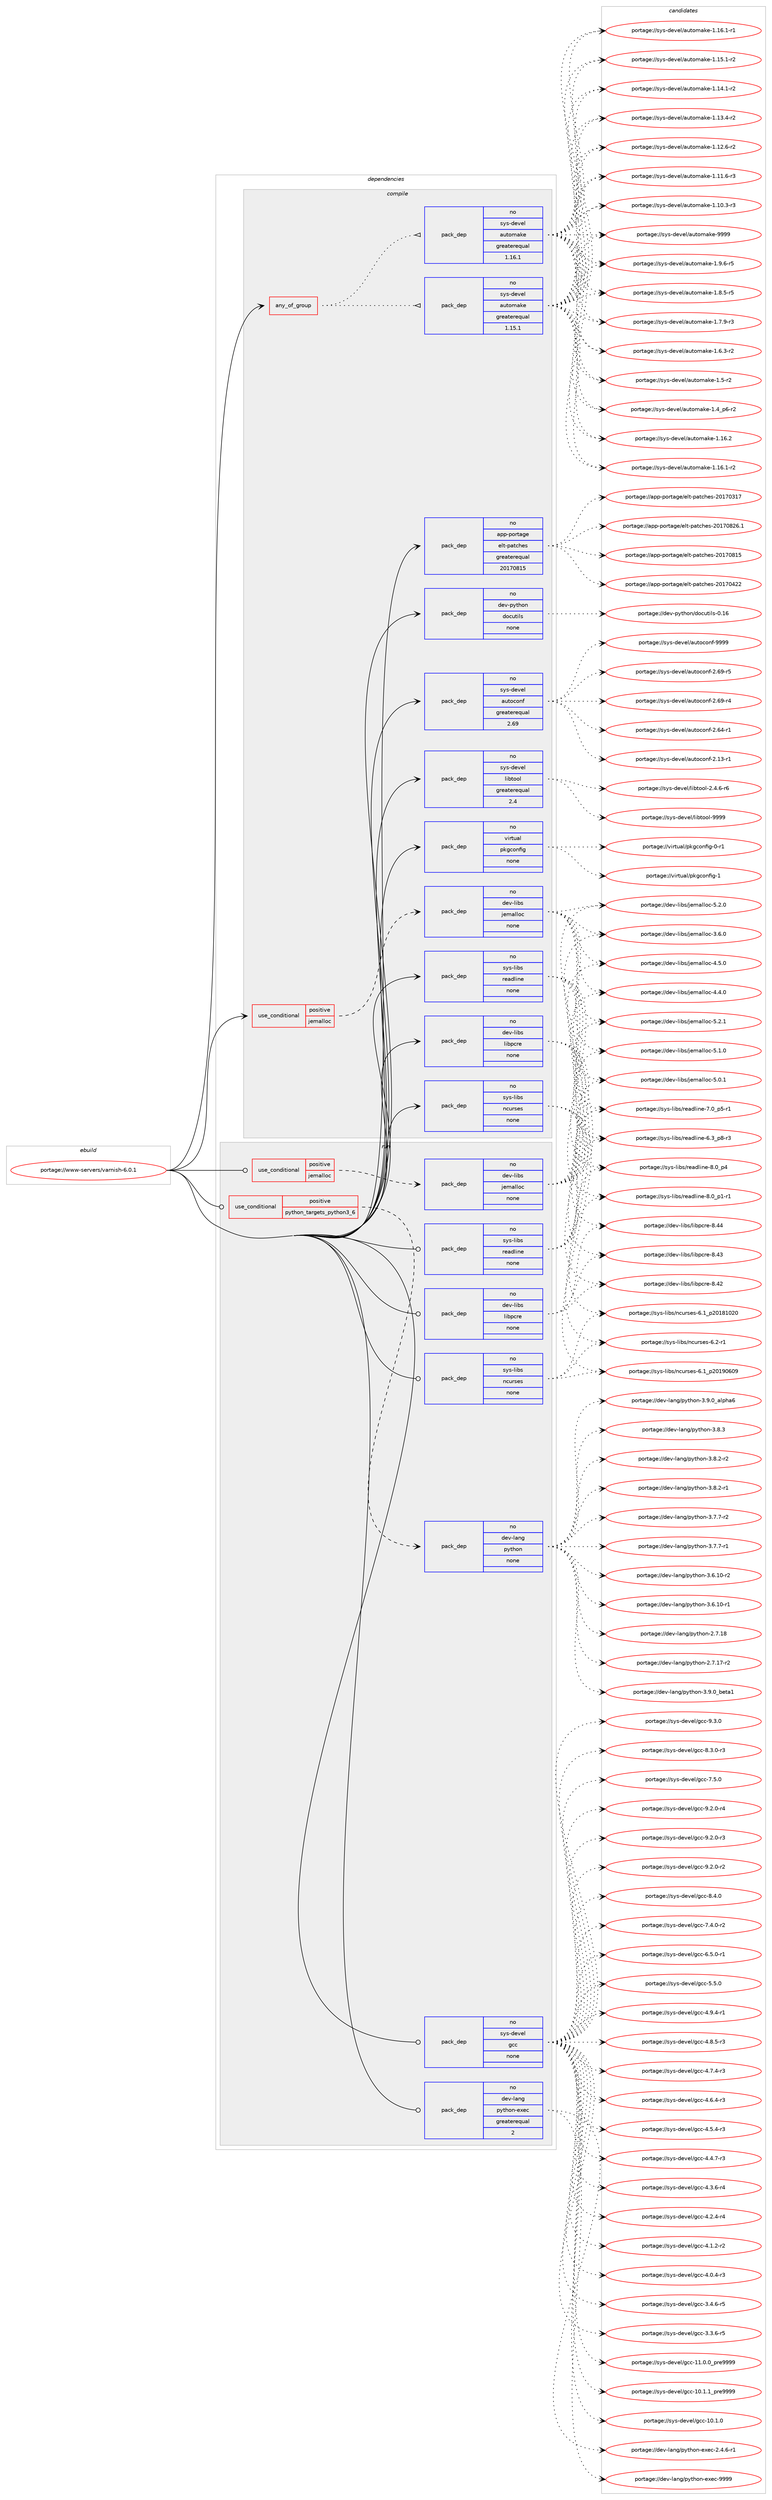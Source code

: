 digraph prolog {

# *************
# Graph options
# *************

newrank=true;
concentrate=true;
compound=true;
graph [rankdir=LR,fontname=Helvetica,fontsize=10,ranksep=1.5];#, ranksep=2.5, nodesep=0.2];
edge  [arrowhead=vee];
node  [fontname=Helvetica,fontsize=10];

# **********
# The ebuild
# **********

subgraph cluster_leftcol {
color=gray;
rank=same;
label=<<i>ebuild</i>>;
id [label="portage://www-servers/varnish-6.0.1", color=red, width=4, href="../www-servers/varnish-6.0.1.svg"];
}

# ****************
# The dependencies
# ****************

subgraph cluster_midcol {
color=gray;
label=<<i>dependencies</i>>;
subgraph cluster_compile {
fillcolor="#eeeeee";
style=filled;
label=<<i>compile</i>>;
subgraph any20 {
dependency2330 [label=<<TABLE BORDER="0" CELLBORDER="1" CELLSPACING="0" CELLPADDING="4"><TR><TD CELLPADDING="10">any_of_group</TD></TR></TABLE>>, shape=none, color=red];subgraph pack2060 {
dependency2331 [label=<<TABLE BORDER="0" CELLBORDER="1" CELLSPACING="0" CELLPADDING="4" WIDTH="220"><TR><TD ROWSPAN="6" CELLPADDING="30">pack_dep</TD></TR><TR><TD WIDTH="110">no</TD></TR><TR><TD>sys-devel</TD></TR><TR><TD>automake</TD></TR><TR><TD>greaterequal</TD></TR><TR><TD>1.16.1</TD></TR></TABLE>>, shape=none, color=blue];
}
dependency2330:e -> dependency2331:w [weight=20,style="dotted",arrowhead="oinv"];
subgraph pack2061 {
dependency2332 [label=<<TABLE BORDER="0" CELLBORDER="1" CELLSPACING="0" CELLPADDING="4" WIDTH="220"><TR><TD ROWSPAN="6" CELLPADDING="30">pack_dep</TD></TR><TR><TD WIDTH="110">no</TD></TR><TR><TD>sys-devel</TD></TR><TR><TD>automake</TD></TR><TR><TD>greaterequal</TD></TR><TR><TD>1.15.1</TD></TR></TABLE>>, shape=none, color=blue];
}
dependency2330:e -> dependency2332:w [weight=20,style="dotted",arrowhead="oinv"];
}
id:e -> dependency2330:w [weight=20,style="solid",arrowhead="vee"];
subgraph cond250 {
dependency2333 [label=<<TABLE BORDER="0" CELLBORDER="1" CELLSPACING="0" CELLPADDING="4"><TR><TD ROWSPAN="3" CELLPADDING="10">use_conditional</TD></TR><TR><TD>positive</TD></TR><TR><TD>jemalloc</TD></TR></TABLE>>, shape=none, color=red];
subgraph pack2062 {
dependency2334 [label=<<TABLE BORDER="0" CELLBORDER="1" CELLSPACING="0" CELLPADDING="4" WIDTH="220"><TR><TD ROWSPAN="6" CELLPADDING="30">pack_dep</TD></TR><TR><TD WIDTH="110">no</TD></TR><TR><TD>dev-libs</TD></TR><TR><TD>jemalloc</TD></TR><TR><TD>none</TD></TR><TR><TD></TD></TR></TABLE>>, shape=none, color=blue];
}
dependency2333:e -> dependency2334:w [weight=20,style="dashed",arrowhead="vee"];
}
id:e -> dependency2333:w [weight=20,style="solid",arrowhead="vee"];
subgraph pack2063 {
dependency2335 [label=<<TABLE BORDER="0" CELLBORDER="1" CELLSPACING="0" CELLPADDING="4" WIDTH="220"><TR><TD ROWSPAN="6" CELLPADDING="30">pack_dep</TD></TR><TR><TD WIDTH="110">no</TD></TR><TR><TD>app-portage</TD></TR><TR><TD>elt-patches</TD></TR><TR><TD>greaterequal</TD></TR><TR><TD>20170815</TD></TR></TABLE>>, shape=none, color=blue];
}
id:e -> dependency2335:w [weight=20,style="solid",arrowhead="vee"];
subgraph pack2064 {
dependency2336 [label=<<TABLE BORDER="0" CELLBORDER="1" CELLSPACING="0" CELLPADDING="4" WIDTH="220"><TR><TD ROWSPAN="6" CELLPADDING="30">pack_dep</TD></TR><TR><TD WIDTH="110">no</TD></TR><TR><TD>dev-libs</TD></TR><TR><TD>libpcre</TD></TR><TR><TD>none</TD></TR><TR><TD></TD></TR></TABLE>>, shape=none, color=blue];
}
id:e -> dependency2336:w [weight=20,style="solid",arrowhead="vee"];
subgraph pack2065 {
dependency2337 [label=<<TABLE BORDER="0" CELLBORDER="1" CELLSPACING="0" CELLPADDING="4" WIDTH="220"><TR><TD ROWSPAN="6" CELLPADDING="30">pack_dep</TD></TR><TR><TD WIDTH="110">no</TD></TR><TR><TD>dev-python</TD></TR><TR><TD>docutils</TD></TR><TR><TD>none</TD></TR><TR><TD></TD></TR></TABLE>>, shape=none, color=blue];
}
id:e -> dependency2337:w [weight=20,style="solid",arrowhead="vee"];
subgraph pack2066 {
dependency2338 [label=<<TABLE BORDER="0" CELLBORDER="1" CELLSPACING="0" CELLPADDING="4" WIDTH="220"><TR><TD ROWSPAN="6" CELLPADDING="30">pack_dep</TD></TR><TR><TD WIDTH="110">no</TD></TR><TR><TD>sys-devel</TD></TR><TR><TD>autoconf</TD></TR><TR><TD>greaterequal</TD></TR><TR><TD>2.69</TD></TR></TABLE>>, shape=none, color=blue];
}
id:e -> dependency2338:w [weight=20,style="solid",arrowhead="vee"];
subgraph pack2067 {
dependency2339 [label=<<TABLE BORDER="0" CELLBORDER="1" CELLSPACING="0" CELLPADDING="4" WIDTH="220"><TR><TD ROWSPAN="6" CELLPADDING="30">pack_dep</TD></TR><TR><TD WIDTH="110">no</TD></TR><TR><TD>sys-devel</TD></TR><TR><TD>libtool</TD></TR><TR><TD>greaterequal</TD></TR><TR><TD>2.4</TD></TR></TABLE>>, shape=none, color=blue];
}
id:e -> dependency2339:w [weight=20,style="solid",arrowhead="vee"];
subgraph pack2068 {
dependency2340 [label=<<TABLE BORDER="0" CELLBORDER="1" CELLSPACING="0" CELLPADDING="4" WIDTH="220"><TR><TD ROWSPAN="6" CELLPADDING="30">pack_dep</TD></TR><TR><TD WIDTH="110">no</TD></TR><TR><TD>sys-libs</TD></TR><TR><TD>ncurses</TD></TR><TR><TD>none</TD></TR><TR><TD></TD></TR></TABLE>>, shape=none, color=blue];
}
id:e -> dependency2340:w [weight=20,style="solid",arrowhead="vee"];
subgraph pack2069 {
dependency2341 [label=<<TABLE BORDER="0" CELLBORDER="1" CELLSPACING="0" CELLPADDING="4" WIDTH="220"><TR><TD ROWSPAN="6" CELLPADDING="30">pack_dep</TD></TR><TR><TD WIDTH="110">no</TD></TR><TR><TD>sys-libs</TD></TR><TR><TD>readline</TD></TR><TR><TD>none</TD></TR><TR><TD></TD></TR></TABLE>>, shape=none, color=blue];
}
id:e -> dependency2341:w [weight=20,style="solid",arrowhead="vee"];
subgraph pack2070 {
dependency2342 [label=<<TABLE BORDER="0" CELLBORDER="1" CELLSPACING="0" CELLPADDING="4" WIDTH="220"><TR><TD ROWSPAN="6" CELLPADDING="30">pack_dep</TD></TR><TR><TD WIDTH="110">no</TD></TR><TR><TD>virtual</TD></TR><TR><TD>pkgconfig</TD></TR><TR><TD>none</TD></TR><TR><TD></TD></TR></TABLE>>, shape=none, color=blue];
}
id:e -> dependency2342:w [weight=20,style="solid",arrowhead="vee"];
}
subgraph cluster_compileandrun {
fillcolor="#eeeeee";
style=filled;
label=<<i>compile and run</i>>;
}
subgraph cluster_run {
fillcolor="#eeeeee";
style=filled;
label=<<i>run</i>>;
subgraph cond251 {
dependency2343 [label=<<TABLE BORDER="0" CELLBORDER="1" CELLSPACING="0" CELLPADDING="4"><TR><TD ROWSPAN="3" CELLPADDING="10">use_conditional</TD></TR><TR><TD>positive</TD></TR><TR><TD>jemalloc</TD></TR></TABLE>>, shape=none, color=red];
subgraph pack2071 {
dependency2344 [label=<<TABLE BORDER="0" CELLBORDER="1" CELLSPACING="0" CELLPADDING="4" WIDTH="220"><TR><TD ROWSPAN="6" CELLPADDING="30">pack_dep</TD></TR><TR><TD WIDTH="110">no</TD></TR><TR><TD>dev-libs</TD></TR><TR><TD>jemalloc</TD></TR><TR><TD>none</TD></TR><TR><TD></TD></TR></TABLE>>, shape=none, color=blue];
}
dependency2343:e -> dependency2344:w [weight=20,style="dashed",arrowhead="vee"];
}
id:e -> dependency2343:w [weight=20,style="solid",arrowhead="odot"];
subgraph cond252 {
dependency2345 [label=<<TABLE BORDER="0" CELLBORDER="1" CELLSPACING="0" CELLPADDING="4"><TR><TD ROWSPAN="3" CELLPADDING="10">use_conditional</TD></TR><TR><TD>positive</TD></TR><TR><TD>python_targets_python3_6</TD></TR></TABLE>>, shape=none, color=red];
subgraph pack2072 {
dependency2346 [label=<<TABLE BORDER="0" CELLBORDER="1" CELLSPACING="0" CELLPADDING="4" WIDTH="220"><TR><TD ROWSPAN="6" CELLPADDING="30">pack_dep</TD></TR><TR><TD WIDTH="110">no</TD></TR><TR><TD>dev-lang</TD></TR><TR><TD>python</TD></TR><TR><TD>none</TD></TR><TR><TD></TD></TR></TABLE>>, shape=none, color=blue];
}
dependency2345:e -> dependency2346:w [weight=20,style="dashed",arrowhead="vee"];
}
id:e -> dependency2345:w [weight=20,style="solid",arrowhead="odot"];
subgraph pack2073 {
dependency2347 [label=<<TABLE BORDER="0" CELLBORDER="1" CELLSPACING="0" CELLPADDING="4" WIDTH="220"><TR><TD ROWSPAN="6" CELLPADDING="30">pack_dep</TD></TR><TR><TD WIDTH="110">no</TD></TR><TR><TD>dev-lang</TD></TR><TR><TD>python-exec</TD></TR><TR><TD>greaterequal</TD></TR><TR><TD>2</TD></TR></TABLE>>, shape=none, color=blue];
}
id:e -> dependency2347:w [weight=20,style="solid",arrowhead="odot"];
subgraph pack2074 {
dependency2348 [label=<<TABLE BORDER="0" CELLBORDER="1" CELLSPACING="0" CELLPADDING="4" WIDTH="220"><TR><TD ROWSPAN="6" CELLPADDING="30">pack_dep</TD></TR><TR><TD WIDTH="110">no</TD></TR><TR><TD>dev-libs</TD></TR><TR><TD>libpcre</TD></TR><TR><TD>none</TD></TR><TR><TD></TD></TR></TABLE>>, shape=none, color=blue];
}
id:e -> dependency2348:w [weight=20,style="solid",arrowhead="odot"];
subgraph pack2075 {
dependency2349 [label=<<TABLE BORDER="0" CELLBORDER="1" CELLSPACING="0" CELLPADDING="4" WIDTH="220"><TR><TD ROWSPAN="6" CELLPADDING="30">pack_dep</TD></TR><TR><TD WIDTH="110">no</TD></TR><TR><TD>sys-devel</TD></TR><TR><TD>gcc</TD></TR><TR><TD>none</TD></TR><TR><TD></TD></TR></TABLE>>, shape=none, color=blue];
}
id:e -> dependency2349:w [weight=20,style="solid",arrowhead="odot"];
subgraph pack2076 {
dependency2350 [label=<<TABLE BORDER="0" CELLBORDER="1" CELLSPACING="0" CELLPADDING="4" WIDTH="220"><TR><TD ROWSPAN="6" CELLPADDING="30">pack_dep</TD></TR><TR><TD WIDTH="110">no</TD></TR><TR><TD>sys-libs</TD></TR><TR><TD>ncurses</TD></TR><TR><TD>none</TD></TR><TR><TD></TD></TR></TABLE>>, shape=none, color=blue];
}
id:e -> dependency2350:w [weight=20,style="solid",arrowhead="odot"];
subgraph pack2077 {
dependency2351 [label=<<TABLE BORDER="0" CELLBORDER="1" CELLSPACING="0" CELLPADDING="4" WIDTH="220"><TR><TD ROWSPAN="6" CELLPADDING="30">pack_dep</TD></TR><TR><TD WIDTH="110">no</TD></TR><TR><TD>sys-libs</TD></TR><TR><TD>readline</TD></TR><TR><TD>none</TD></TR><TR><TD></TD></TR></TABLE>>, shape=none, color=blue];
}
id:e -> dependency2351:w [weight=20,style="solid",arrowhead="odot"];
}
}

# **************
# The candidates
# **************

subgraph cluster_choices {
rank=same;
color=gray;
label=<<i>candidates</i>>;

subgraph choice2060 {
color=black;
nodesep=1;
choice115121115451001011181011084797117116111109971071014557575757 [label="portage://sys-devel/automake-9999", color=red, width=4,href="../sys-devel/automake-9999.svg"];
choice115121115451001011181011084797117116111109971071014549465746544511453 [label="portage://sys-devel/automake-1.9.6-r5", color=red, width=4,href="../sys-devel/automake-1.9.6-r5.svg"];
choice115121115451001011181011084797117116111109971071014549465646534511453 [label="portage://sys-devel/automake-1.8.5-r5", color=red, width=4,href="../sys-devel/automake-1.8.5-r5.svg"];
choice115121115451001011181011084797117116111109971071014549465546574511451 [label="portage://sys-devel/automake-1.7.9-r3", color=red, width=4,href="../sys-devel/automake-1.7.9-r3.svg"];
choice115121115451001011181011084797117116111109971071014549465446514511450 [label="portage://sys-devel/automake-1.6.3-r2", color=red, width=4,href="../sys-devel/automake-1.6.3-r2.svg"];
choice11512111545100101118101108479711711611110997107101454946534511450 [label="portage://sys-devel/automake-1.5-r2", color=red, width=4,href="../sys-devel/automake-1.5-r2.svg"];
choice115121115451001011181011084797117116111109971071014549465295112544511450 [label="portage://sys-devel/automake-1.4_p6-r2", color=red, width=4,href="../sys-devel/automake-1.4_p6-r2.svg"];
choice1151211154510010111810110847971171161111099710710145494649544650 [label="portage://sys-devel/automake-1.16.2", color=red, width=4,href="../sys-devel/automake-1.16.2.svg"];
choice11512111545100101118101108479711711611110997107101454946495446494511450 [label="portage://sys-devel/automake-1.16.1-r2", color=red, width=4,href="../sys-devel/automake-1.16.1-r2.svg"];
choice11512111545100101118101108479711711611110997107101454946495446494511449 [label="portage://sys-devel/automake-1.16.1-r1", color=red, width=4,href="../sys-devel/automake-1.16.1-r1.svg"];
choice11512111545100101118101108479711711611110997107101454946495346494511450 [label="portage://sys-devel/automake-1.15.1-r2", color=red, width=4,href="../sys-devel/automake-1.15.1-r2.svg"];
choice11512111545100101118101108479711711611110997107101454946495246494511450 [label="portage://sys-devel/automake-1.14.1-r2", color=red, width=4,href="../sys-devel/automake-1.14.1-r2.svg"];
choice11512111545100101118101108479711711611110997107101454946495146524511450 [label="portage://sys-devel/automake-1.13.4-r2", color=red, width=4,href="../sys-devel/automake-1.13.4-r2.svg"];
choice11512111545100101118101108479711711611110997107101454946495046544511450 [label="portage://sys-devel/automake-1.12.6-r2", color=red, width=4,href="../sys-devel/automake-1.12.6-r2.svg"];
choice11512111545100101118101108479711711611110997107101454946494946544511451 [label="portage://sys-devel/automake-1.11.6-r3", color=red, width=4,href="../sys-devel/automake-1.11.6-r3.svg"];
choice11512111545100101118101108479711711611110997107101454946494846514511451 [label="portage://sys-devel/automake-1.10.3-r3", color=red, width=4,href="../sys-devel/automake-1.10.3-r3.svg"];
dependency2331:e -> choice115121115451001011181011084797117116111109971071014557575757:w [style=dotted,weight="100"];
dependency2331:e -> choice115121115451001011181011084797117116111109971071014549465746544511453:w [style=dotted,weight="100"];
dependency2331:e -> choice115121115451001011181011084797117116111109971071014549465646534511453:w [style=dotted,weight="100"];
dependency2331:e -> choice115121115451001011181011084797117116111109971071014549465546574511451:w [style=dotted,weight="100"];
dependency2331:e -> choice115121115451001011181011084797117116111109971071014549465446514511450:w [style=dotted,weight="100"];
dependency2331:e -> choice11512111545100101118101108479711711611110997107101454946534511450:w [style=dotted,weight="100"];
dependency2331:e -> choice115121115451001011181011084797117116111109971071014549465295112544511450:w [style=dotted,weight="100"];
dependency2331:e -> choice1151211154510010111810110847971171161111099710710145494649544650:w [style=dotted,weight="100"];
dependency2331:e -> choice11512111545100101118101108479711711611110997107101454946495446494511450:w [style=dotted,weight="100"];
dependency2331:e -> choice11512111545100101118101108479711711611110997107101454946495446494511449:w [style=dotted,weight="100"];
dependency2331:e -> choice11512111545100101118101108479711711611110997107101454946495346494511450:w [style=dotted,weight="100"];
dependency2331:e -> choice11512111545100101118101108479711711611110997107101454946495246494511450:w [style=dotted,weight="100"];
dependency2331:e -> choice11512111545100101118101108479711711611110997107101454946495146524511450:w [style=dotted,weight="100"];
dependency2331:e -> choice11512111545100101118101108479711711611110997107101454946495046544511450:w [style=dotted,weight="100"];
dependency2331:e -> choice11512111545100101118101108479711711611110997107101454946494946544511451:w [style=dotted,weight="100"];
dependency2331:e -> choice11512111545100101118101108479711711611110997107101454946494846514511451:w [style=dotted,weight="100"];
}
subgraph choice2061 {
color=black;
nodesep=1;
choice115121115451001011181011084797117116111109971071014557575757 [label="portage://sys-devel/automake-9999", color=red, width=4,href="../sys-devel/automake-9999.svg"];
choice115121115451001011181011084797117116111109971071014549465746544511453 [label="portage://sys-devel/automake-1.9.6-r5", color=red, width=4,href="../sys-devel/automake-1.9.6-r5.svg"];
choice115121115451001011181011084797117116111109971071014549465646534511453 [label="portage://sys-devel/automake-1.8.5-r5", color=red, width=4,href="../sys-devel/automake-1.8.5-r5.svg"];
choice115121115451001011181011084797117116111109971071014549465546574511451 [label="portage://sys-devel/automake-1.7.9-r3", color=red, width=4,href="../sys-devel/automake-1.7.9-r3.svg"];
choice115121115451001011181011084797117116111109971071014549465446514511450 [label="portage://sys-devel/automake-1.6.3-r2", color=red, width=4,href="../sys-devel/automake-1.6.3-r2.svg"];
choice11512111545100101118101108479711711611110997107101454946534511450 [label="portage://sys-devel/automake-1.5-r2", color=red, width=4,href="../sys-devel/automake-1.5-r2.svg"];
choice115121115451001011181011084797117116111109971071014549465295112544511450 [label="portage://sys-devel/automake-1.4_p6-r2", color=red, width=4,href="../sys-devel/automake-1.4_p6-r2.svg"];
choice1151211154510010111810110847971171161111099710710145494649544650 [label="portage://sys-devel/automake-1.16.2", color=red, width=4,href="../sys-devel/automake-1.16.2.svg"];
choice11512111545100101118101108479711711611110997107101454946495446494511450 [label="portage://sys-devel/automake-1.16.1-r2", color=red, width=4,href="../sys-devel/automake-1.16.1-r2.svg"];
choice11512111545100101118101108479711711611110997107101454946495446494511449 [label="portage://sys-devel/automake-1.16.1-r1", color=red, width=4,href="../sys-devel/automake-1.16.1-r1.svg"];
choice11512111545100101118101108479711711611110997107101454946495346494511450 [label="portage://sys-devel/automake-1.15.1-r2", color=red, width=4,href="../sys-devel/automake-1.15.1-r2.svg"];
choice11512111545100101118101108479711711611110997107101454946495246494511450 [label="portage://sys-devel/automake-1.14.1-r2", color=red, width=4,href="../sys-devel/automake-1.14.1-r2.svg"];
choice11512111545100101118101108479711711611110997107101454946495146524511450 [label="portage://sys-devel/automake-1.13.4-r2", color=red, width=4,href="../sys-devel/automake-1.13.4-r2.svg"];
choice11512111545100101118101108479711711611110997107101454946495046544511450 [label="portage://sys-devel/automake-1.12.6-r2", color=red, width=4,href="../sys-devel/automake-1.12.6-r2.svg"];
choice11512111545100101118101108479711711611110997107101454946494946544511451 [label="portage://sys-devel/automake-1.11.6-r3", color=red, width=4,href="../sys-devel/automake-1.11.6-r3.svg"];
choice11512111545100101118101108479711711611110997107101454946494846514511451 [label="portage://sys-devel/automake-1.10.3-r3", color=red, width=4,href="../sys-devel/automake-1.10.3-r3.svg"];
dependency2332:e -> choice115121115451001011181011084797117116111109971071014557575757:w [style=dotted,weight="100"];
dependency2332:e -> choice115121115451001011181011084797117116111109971071014549465746544511453:w [style=dotted,weight="100"];
dependency2332:e -> choice115121115451001011181011084797117116111109971071014549465646534511453:w [style=dotted,weight="100"];
dependency2332:e -> choice115121115451001011181011084797117116111109971071014549465546574511451:w [style=dotted,weight="100"];
dependency2332:e -> choice115121115451001011181011084797117116111109971071014549465446514511450:w [style=dotted,weight="100"];
dependency2332:e -> choice11512111545100101118101108479711711611110997107101454946534511450:w [style=dotted,weight="100"];
dependency2332:e -> choice115121115451001011181011084797117116111109971071014549465295112544511450:w [style=dotted,weight="100"];
dependency2332:e -> choice1151211154510010111810110847971171161111099710710145494649544650:w [style=dotted,weight="100"];
dependency2332:e -> choice11512111545100101118101108479711711611110997107101454946495446494511450:w [style=dotted,weight="100"];
dependency2332:e -> choice11512111545100101118101108479711711611110997107101454946495446494511449:w [style=dotted,weight="100"];
dependency2332:e -> choice11512111545100101118101108479711711611110997107101454946495346494511450:w [style=dotted,weight="100"];
dependency2332:e -> choice11512111545100101118101108479711711611110997107101454946495246494511450:w [style=dotted,weight="100"];
dependency2332:e -> choice11512111545100101118101108479711711611110997107101454946495146524511450:w [style=dotted,weight="100"];
dependency2332:e -> choice11512111545100101118101108479711711611110997107101454946495046544511450:w [style=dotted,weight="100"];
dependency2332:e -> choice11512111545100101118101108479711711611110997107101454946494946544511451:w [style=dotted,weight="100"];
dependency2332:e -> choice11512111545100101118101108479711711611110997107101454946494846514511451:w [style=dotted,weight="100"];
}
subgraph choice2062 {
color=black;
nodesep=1;
choice1001011184510810598115471061011099710810811199455346504649 [label="portage://dev-libs/jemalloc-5.2.1", color=red, width=4,href="../dev-libs/jemalloc-5.2.1.svg"];
choice1001011184510810598115471061011099710810811199455346504648 [label="portage://dev-libs/jemalloc-5.2.0", color=red, width=4,href="../dev-libs/jemalloc-5.2.0.svg"];
choice1001011184510810598115471061011099710810811199455346494648 [label="portage://dev-libs/jemalloc-5.1.0", color=red, width=4,href="../dev-libs/jemalloc-5.1.0.svg"];
choice1001011184510810598115471061011099710810811199455346484649 [label="portage://dev-libs/jemalloc-5.0.1", color=red, width=4,href="../dev-libs/jemalloc-5.0.1.svg"];
choice1001011184510810598115471061011099710810811199455246534648 [label="portage://dev-libs/jemalloc-4.5.0", color=red, width=4,href="../dev-libs/jemalloc-4.5.0.svg"];
choice1001011184510810598115471061011099710810811199455246524648 [label="portage://dev-libs/jemalloc-4.4.0", color=red, width=4,href="../dev-libs/jemalloc-4.4.0.svg"];
choice1001011184510810598115471061011099710810811199455146544648 [label="portage://dev-libs/jemalloc-3.6.0", color=red, width=4,href="../dev-libs/jemalloc-3.6.0.svg"];
dependency2334:e -> choice1001011184510810598115471061011099710810811199455346504649:w [style=dotted,weight="100"];
dependency2334:e -> choice1001011184510810598115471061011099710810811199455346504648:w [style=dotted,weight="100"];
dependency2334:e -> choice1001011184510810598115471061011099710810811199455346494648:w [style=dotted,weight="100"];
dependency2334:e -> choice1001011184510810598115471061011099710810811199455346484649:w [style=dotted,weight="100"];
dependency2334:e -> choice1001011184510810598115471061011099710810811199455246534648:w [style=dotted,weight="100"];
dependency2334:e -> choice1001011184510810598115471061011099710810811199455246524648:w [style=dotted,weight="100"];
dependency2334:e -> choice1001011184510810598115471061011099710810811199455146544648:w [style=dotted,weight="100"];
}
subgraph choice2063 {
color=black;
nodesep=1;
choice971121124511211111411697103101471011081164511297116991041011154550484955485650544649 [label="portage://app-portage/elt-patches-20170826.1", color=red, width=4,href="../app-portage/elt-patches-20170826.1.svg"];
choice97112112451121111141169710310147101108116451129711699104101115455048495548564953 [label="portage://app-portage/elt-patches-20170815", color=red, width=4,href="../app-portage/elt-patches-20170815.svg"];
choice97112112451121111141169710310147101108116451129711699104101115455048495548525050 [label="portage://app-portage/elt-patches-20170422", color=red, width=4,href="../app-portage/elt-patches-20170422.svg"];
choice97112112451121111141169710310147101108116451129711699104101115455048495548514955 [label="portage://app-portage/elt-patches-20170317", color=red, width=4,href="../app-portage/elt-patches-20170317.svg"];
dependency2335:e -> choice971121124511211111411697103101471011081164511297116991041011154550484955485650544649:w [style=dotted,weight="100"];
dependency2335:e -> choice97112112451121111141169710310147101108116451129711699104101115455048495548564953:w [style=dotted,weight="100"];
dependency2335:e -> choice97112112451121111141169710310147101108116451129711699104101115455048495548525050:w [style=dotted,weight="100"];
dependency2335:e -> choice97112112451121111141169710310147101108116451129711699104101115455048495548514955:w [style=dotted,weight="100"];
}
subgraph choice2064 {
color=black;
nodesep=1;
choice10010111845108105981154710810598112991141014556465252 [label="portage://dev-libs/libpcre-8.44", color=red, width=4,href="../dev-libs/libpcre-8.44.svg"];
choice10010111845108105981154710810598112991141014556465251 [label="portage://dev-libs/libpcre-8.43", color=red, width=4,href="../dev-libs/libpcre-8.43.svg"];
choice10010111845108105981154710810598112991141014556465250 [label="portage://dev-libs/libpcre-8.42", color=red, width=4,href="../dev-libs/libpcre-8.42.svg"];
dependency2336:e -> choice10010111845108105981154710810598112991141014556465252:w [style=dotted,weight="100"];
dependency2336:e -> choice10010111845108105981154710810598112991141014556465251:w [style=dotted,weight="100"];
dependency2336:e -> choice10010111845108105981154710810598112991141014556465250:w [style=dotted,weight="100"];
}
subgraph choice2065 {
color=black;
nodesep=1;
choice1001011184511212111610411111047100111991171161051081154548464954 [label="portage://dev-python/docutils-0.16", color=red, width=4,href="../dev-python/docutils-0.16.svg"];
dependency2337:e -> choice1001011184511212111610411111047100111991171161051081154548464954:w [style=dotted,weight="100"];
}
subgraph choice2066 {
color=black;
nodesep=1;
choice115121115451001011181011084797117116111991111101024557575757 [label="portage://sys-devel/autoconf-9999", color=red, width=4,href="../sys-devel/autoconf-9999.svg"];
choice1151211154510010111810110847971171161119911111010245504654574511453 [label="portage://sys-devel/autoconf-2.69-r5", color=red, width=4,href="../sys-devel/autoconf-2.69-r5.svg"];
choice1151211154510010111810110847971171161119911111010245504654574511452 [label="portage://sys-devel/autoconf-2.69-r4", color=red, width=4,href="../sys-devel/autoconf-2.69-r4.svg"];
choice1151211154510010111810110847971171161119911111010245504654524511449 [label="portage://sys-devel/autoconf-2.64-r1", color=red, width=4,href="../sys-devel/autoconf-2.64-r1.svg"];
choice1151211154510010111810110847971171161119911111010245504649514511449 [label="portage://sys-devel/autoconf-2.13-r1", color=red, width=4,href="../sys-devel/autoconf-2.13-r1.svg"];
dependency2338:e -> choice115121115451001011181011084797117116111991111101024557575757:w [style=dotted,weight="100"];
dependency2338:e -> choice1151211154510010111810110847971171161119911111010245504654574511453:w [style=dotted,weight="100"];
dependency2338:e -> choice1151211154510010111810110847971171161119911111010245504654574511452:w [style=dotted,weight="100"];
dependency2338:e -> choice1151211154510010111810110847971171161119911111010245504654524511449:w [style=dotted,weight="100"];
dependency2338:e -> choice1151211154510010111810110847971171161119911111010245504649514511449:w [style=dotted,weight="100"];
}
subgraph choice2067 {
color=black;
nodesep=1;
choice1151211154510010111810110847108105981161111111084557575757 [label="portage://sys-devel/libtool-9999", color=red, width=4,href="../sys-devel/libtool-9999.svg"];
choice1151211154510010111810110847108105981161111111084550465246544511454 [label="portage://sys-devel/libtool-2.4.6-r6", color=red, width=4,href="../sys-devel/libtool-2.4.6-r6.svg"];
dependency2339:e -> choice1151211154510010111810110847108105981161111111084557575757:w [style=dotted,weight="100"];
dependency2339:e -> choice1151211154510010111810110847108105981161111111084550465246544511454:w [style=dotted,weight="100"];
}
subgraph choice2068 {
color=black;
nodesep=1;
choice11512111545108105981154711099117114115101115455446504511449 [label="portage://sys-libs/ncurses-6.2-r1", color=red, width=4,href="../sys-libs/ncurses-6.2-r1.svg"];
choice1151211154510810598115471109911711411510111545544649951125048495748544857 [label="portage://sys-libs/ncurses-6.1_p20190609", color=red, width=4,href="../sys-libs/ncurses-6.1_p20190609.svg"];
choice1151211154510810598115471109911711411510111545544649951125048495649485048 [label="portage://sys-libs/ncurses-6.1_p20181020", color=red, width=4,href="../sys-libs/ncurses-6.1_p20181020.svg"];
dependency2340:e -> choice11512111545108105981154711099117114115101115455446504511449:w [style=dotted,weight="100"];
dependency2340:e -> choice1151211154510810598115471109911711411510111545544649951125048495748544857:w [style=dotted,weight="100"];
dependency2340:e -> choice1151211154510810598115471109911711411510111545544649951125048495649485048:w [style=dotted,weight="100"];
}
subgraph choice2069 {
color=black;
nodesep=1;
choice11512111545108105981154711410197100108105110101455646489511252 [label="portage://sys-libs/readline-8.0_p4", color=red, width=4,href="../sys-libs/readline-8.0_p4.svg"];
choice115121115451081059811547114101971001081051101014556464895112494511449 [label="portage://sys-libs/readline-8.0_p1-r1", color=red, width=4,href="../sys-libs/readline-8.0_p1-r1.svg"];
choice115121115451081059811547114101971001081051101014555464895112534511449 [label="portage://sys-libs/readline-7.0_p5-r1", color=red, width=4,href="../sys-libs/readline-7.0_p5-r1.svg"];
choice115121115451081059811547114101971001081051101014554465195112564511451 [label="portage://sys-libs/readline-6.3_p8-r3", color=red, width=4,href="../sys-libs/readline-6.3_p8-r3.svg"];
dependency2341:e -> choice11512111545108105981154711410197100108105110101455646489511252:w [style=dotted,weight="100"];
dependency2341:e -> choice115121115451081059811547114101971001081051101014556464895112494511449:w [style=dotted,weight="100"];
dependency2341:e -> choice115121115451081059811547114101971001081051101014555464895112534511449:w [style=dotted,weight="100"];
dependency2341:e -> choice115121115451081059811547114101971001081051101014554465195112564511451:w [style=dotted,weight="100"];
}
subgraph choice2070 {
color=black;
nodesep=1;
choice1181051141161179710847112107103991111101021051034549 [label="portage://virtual/pkgconfig-1", color=red, width=4,href="../virtual/pkgconfig-1.svg"];
choice11810511411611797108471121071039911111010210510345484511449 [label="portage://virtual/pkgconfig-0-r1", color=red, width=4,href="../virtual/pkgconfig-0-r1.svg"];
dependency2342:e -> choice1181051141161179710847112107103991111101021051034549:w [style=dotted,weight="100"];
dependency2342:e -> choice11810511411611797108471121071039911111010210510345484511449:w [style=dotted,weight="100"];
}
subgraph choice2071 {
color=black;
nodesep=1;
choice1001011184510810598115471061011099710810811199455346504649 [label="portage://dev-libs/jemalloc-5.2.1", color=red, width=4,href="../dev-libs/jemalloc-5.2.1.svg"];
choice1001011184510810598115471061011099710810811199455346504648 [label="portage://dev-libs/jemalloc-5.2.0", color=red, width=4,href="../dev-libs/jemalloc-5.2.0.svg"];
choice1001011184510810598115471061011099710810811199455346494648 [label="portage://dev-libs/jemalloc-5.1.0", color=red, width=4,href="../dev-libs/jemalloc-5.1.0.svg"];
choice1001011184510810598115471061011099710810811199455346484649 [label="portage://dev-libs/jemalloc-5.0.1", color=red, width=4,href="../dev-libs/jemalloc-5.0.1.svg"];
choice1001011184510810598115471061011099710810811199455246534648 [label="portage://dev-libs/jemalloc-4.5.0", color=red, width=4,href="../dev-libs/jemalloc-4.5.0.svg"];
choice1001011184510810598115471061011099710810811199455246524648 [label="portage://dev-libs/jemalloc-4.4.0", color=red, width=4,href="../dev-libs/jemalloc-4.4.0.svg"];
choice1001011184510810598115471061011099710810811199455146544648 [label="portage://dev-libs/jemalloc-3.6.0", color=red, width=4,href="../dev-libs/jemalloc-3.6.0.svg"];
dependency2344:e -> choice1001011184510810598115471061011099710810811199455346504649:w [style=dotted,weight="100"];
dependency2344:e -> choice1001011184510810598115471061011099710810811199455346504648:w [style=dotted,weight="100"];
dependency2344:e -> choice1001011184510810598115471061011099710810811199455346494648:w [style=dotted,weight="100"];
dependency2344:e -> choice1001011184510810598115471061011099710810811199455346484649:w [style=dotted,weight="100"];
dependency2344:e -> choice1001011184510810598115471061011099710810811199455246534648:w [style=dotted,weight="100"];
dependency2344:e -> choice1001011184510810598115471061011099710810811199455246524648:w [style=dotted,weight="100"];
dependency2344:e -> choice1001011184510810598115471061011099710810811199455146544648:w [style=dotted,weight="100"];
}
subgraph choice2072 {
color=black;
nodesep=1;
choice10010111845108971101034711212111610411111045514657464895981011169749 [label="portage://dev-lang/python-3.9.0_beta1", color=red, width=4,href="../dev-lang/python-3.9.0_beta1.svg"];
choice10010111845108971101034711212111610411111045514657464895971081121049754 [label="portage://dev-lang/python-3.9.0_alpha6", color=red, width=4,href="../dev-lang/python-3.9.0_alpha6.svg"];
choice100101118451089711010347112121116104111110455146564651 [label="portage://dev-lang/python-3.8.3", color=red, width=4,href="../dev-lang/python-3.8.3.svg"];
choice1001011184510897110103471121211161041111104551465646504511450 [label="portage://dev-lang/python-3.8.2-r2", color=red, width=4,href="../dev-lang/python-3.8.2-r2.svg"];
choice1001011184510897110103471121211161041111104551465646504511449 [label="portage://dev-lang/python-3.8.2-r1", color=red, width=4,href="../dev-lang/python-3.8.2-r1.svg"];
choice1001011184510897110103471121211161041111104551465546554511450 [label="portage://dev-lang/python-3.7.7-r2", color=red, width=4,href="../dev-lang/python-3.7.7-r2.svg"];
choice1001011184510897110103471121211161041111104551465546554511449 [label="portage://dev-lang/python-3.7.7-r1", color=red, width=4,href="../dev-lang/python-3.7.7-r1.svg"];
choice100101118451089711010347112121116104111110455146544649484511450 [label="portage://dev-lang/python-3.6.10-r2", color=red, width=4,href="../dev-lang/python-3.6.10-r2.svg"];
choice100101118451089711010347112121116104111110455146544649484511449 [label="portage://dev-lang/python-3.6.10-r1", color=red, width=4,href="../dev-lang/python-3.6.10-r1.svg"];
choice10010111845108971101034711212111610411111045504655464956 [label="portage://dev-lang/python-2.7.18", color=red, width=4,href="../dev-lang/python-2.7.18.svg"];
choice100101118451089711010347112121116104111110455046554649554511450 [label="portage://dev-lang/python-2.7.17-r2", color=red, width=4,href="../dev-lang/python-2.7.17-r2.svg"];
dependency2346:e -> choice10010111845108971101034711212111610411111045514657464895981011169749:w [style=dotted,weight="100"];
dependency2346:e -> choice10010111845108971101034711212111610411111045514657464895971081121049754:w [style=dotted,weight="100"];
dependency2346:e -> choice100101118451089711010347112121116104111110455146564651:w [style=dotted,weight="100"];
dependency2346:e -> choice1001011184510897110103471121211161041111104551465646504511450:w [style=dotted,weight="100"];
dependency2346:e -> choice1001011184510897110103471121211161041111104551465646504511449:w [style=dotted,weight="100"];
dependency2346:e -> choice1001011184510897110103471121211161041111104551465546554511450:w [style=dotted,weight="100"];
dependency2346:e -> choice1001011184510897110103471121211161041111104551465546554511449:w [style=dotted,weight="100"];
dependency2346:e -> choice100101118451089711010347112121116104111110455146544649484511450:w [style=dotted,weight="100"];
dependency2346:e -> choice100101118451089711010347112121116104111110455146544649484511449:w [style=dotted,weight="100"];
dependency2346:e -> choice10010111845108971101034711212111610411111045504655464956:w [style=dotted,weight="100"];
dependency2346:e -> choice100101118451089711010347112121116104111110455046554649554511450:w [style=dotted,weight="100"];
}
subgraph choice2073 {
color=black;
nodesep=1;
choice10010111845108971101034711212111610411111045101120101994557575757 [label="portage://dev-lang/python-exec-9999", color=red, width=4,href="../dev-lang/python-exec-9999.svg"];
choice10010111845108971101034711212111610411111045101120101994550465246544511449 [label="portage://dev-lang/python-exec-2.4.6-r1", color=red, width=4,href="../dev-lang/python-exec-2.4.6-r1.svg"];
dependency2347:e -> choice10010111845108971101034711212111610411111045101120101994557575757:w [style=dotted,weight="100"];
dependency2347:e -> choice10010111845108971101034711212111610411111045101120101994550465246544511449:w [style=dotted,weight="100"];
}
subgraph choice2074 {
color=black;
nodesep=1;
choice10010111845108105981154710810598112991141014556465252 [label="portage://dev-libs/libpcre-8.44", color=red, width=4,href="../dev-libs/libpcre-8.44.svg"];
choice10010111845108105981154710810598112991141014556465251 [label="portage://dev-libs/libpcre-8.43", color=red, width=4,href="../dev-libs/libpcre-8.43.svg"];
choice10010111845108105981154710810598112991141014556465250 [label="portage://dev-libs/libpcre-8.42", color=red, width=4,href="../dev-libs/libpcre-8.42.svg"];
dependency2348:e -> choice10010111845108105981154710810598112991141014556465252:w [style=dotted,weight="100"];
dependency2348:e -> choice10010111845108105981154710810598112991141014556465251:w [style=dotted,weight="100"];
dependency2348:e -> choice10010111845108105981154710810598112991141014556465250:w [style=dotted,weight="100"];
}
subgraph choice2075 {
color=black;
nodesep=1;
choice11512111545100101118101108471039999455746514648 [label="portage://sys-devel/gcc-9.3.0", color=red, width=4,href="../sys-devel/gcc-9.3.0.svg"];
choice115121115451001011181011084710399994557465046484511452 [label="portage://sys-devel/gcc-9.2.0-r4", color=red, width=4,href="../sys-devel/gcc-9.2.0-r4.svg"];
choice115121115451001011181011084710399994557465046484511451 [label="portage://sys-devel/gcc-9.2.0-r3", color=red, width=4,href="../sys-devel/gcc-9.2.0-r3.svg"];
choice115121115451001011181011084710399994557465046484511450 [label="portage://sys-devel/gcc-9.2.0-r2", color=red, width=4,href="../sys-devel/gcc-9.2.0-r2.svg"];
choice11512111545100101118101108471039999455646524648 [label="portage://sys-devel/gcc-8.4.0", color=red, width=4,href="../sys-devel/gcc-8.4.0.svg"];
choice115121115451001011181011084710399994556465146484511451 [label="portage://sys-devel/gcc-8.3.0-r3", color=red, width=4,href="../sys-devel/gcc-8.3.0-r3.svg"];
choice11512111545100101118101108471039999455546534648 [label="portage://sys-devel/gcc-7.5.0", color=red, width=4,href="../sys-devel/gcc-7.5.0.svg"];
choice115121115451001011181011084710399994555465246484511450 [label="portage://sys-devel/gcc-7.4.0-r2", color=red, width=4,href="../sys-devel/gcc-7.4.0-r2.svg"];
choice115121115451001011181011084710399994554465346484511449 [label="portage://sys-devel/gcc-6.5.0-r1", color=red, width=4,href="../sys-devel/gcc-6.5.0-r1.svg"];
choice11512111545100101118101108471039999455346534648 [label="portage://sys-devel/gcc-5.5.0", color=red, width=4,href="../sys-devel/gcc-5.5.0.svg"];
choice115121115451001011181011084710399994552465746524511449 [label="portage://sys-devel/gcc-4.9.4-r1", color=red, width=4,href="../sys-devel/gcc-4.9.4-r1.svg"];
choice115121115451001011181011084710399994552465646534511451 [label="portage://sys-devel/gcc-4.8.5-r3", color=red, width=4,href="../sys-devel/gcc-4.8.5-r3.svg"];
choice115121115451001011181011084710399994552465546524511451 [label="portage://sys-devel/gcc-4.7.4-r3", color=red, width=4,href="../sys-devel/gcc-4.7.4-r3.svg"];
choice115121115451001011181011084710399994552465446524511451 [label="portage://sys-devel/gcc-4.6.4-r3", color=red, width=4,href="../sys-devel/gcc-4.6.4-r3.svg"];
choice115121115451001011181011084710399994552465346524511451 [label="portage://sys-devel/gcc-4.5.4-r3", color=red, width=4,href="../sys-devel/gcc-4.5.4-r3.svg"];
choice115121115451001011181011084710399994552465246554511451 [label="portage://sys-devel/gcc-4.4.7-r3", color=red, width=4,href="../sys-devel/gcc-4.4.7-r3.svg"];
choice115121115451001011181011084710399994552465146544511452 [label="portage://sys-devel/gcc-4.3.6-r4", color=red, width=4,href="../sys-devel/gcc-4.3.6-r4.svg"];
choice115121115451001011181011084710399994552465046524511452 [label="portage://sys-devel/gcc-4.2.4-r4", color=red, width=4,href="../sys-devel/gcc-4.2.4-r4.svg"];
choice115121115451001011181011084710399994552464946504511450 [label="portage://sys-devel/gcc-4.1.2-r2", color=red, width=4,href="../sys-devel/gcc-4.1.2-r2.svg"];
choice115121115451001011181011084710399994552464846524511451 [label="portage://sys-devel/gcc-4.0.4-r3", color=red, width=4,href="../sys-devel/gcc-4.0.4-r3.svg"];
choice115121115451001011181011084710399994551465246544511453 [label="portage://sys-devel/gcc-3.4.6-r5", color=red, width=4,href="../sys-devel/gcc-3.4.6-r5.svg"];
choice115121115451001011181011084710399994551465146544511453 [label="portage://sys-devel/gcc-3.3.6-r5", color=red, width=4,href="../sys-devel/gcc-3.3.6-r5.svg"];
choice11512111545100101118101108471039999454949464846489511211410157575757 [label="portage://sys-devel/gcc-11.0.0_pre9999", color=red, width=4,href="../sys-devel/gcc-11.0.0_pre9999.svg"];
choice11512111545100101118101108471039999454948464946499511211410157575757 [label="portage://sys-devel/gcc-10.1.1_pre9999", color=red, width=4,href="../sys-devel/gcc-10.1.1_pre9999.svg"];
choice1151211154510010111810110847103999945494846494648 [label="portage://sys-devel/gcc-10.1.0", color=red, width=4,href="../sys-devel/gcc-10.1.0.svg"];
dependency2349:e -> choice11512111545100101118101108471039999455746514648:w [style=dotted,weight="100"];
dependency2349:e -> choice115121115451001011181011084710399994557465046484511452:w [style=dotted,weight="100"];
dependency2349:e -> choice115121115451001011181011084710399994557465046484511451:w [style=dotted,weight="100"];
dependency2349:e -> choice115121115451001011181011084710399994557465046484511450:w [style=dotted,weight="100"];
dependency2349:e -> choice11512111545100101118101108471039999455646524648:w [style=dotted,weight="100"];
dependency2349:e -> choice115121115451001011181011084710399994556465146484511451:w [style=dotted,weight="100"];
dependency2349:e -> choice11512111545100101118101108471039999455546534648:w [style=dotted,weight="100"];
dependency2349:e -> choice115121115451001011181011084710399994555465246484511450:w [style=dotted,weight="100"];
dependency2349:e -> choice115121115451001011181011084710399994554465346484511449:w [style=dotted,weight="100"];
dependency2349:e -> choice11512111545100101118101108471039999455346534648:w [style=dotted,weight="100"];
dependency2349:e -> choice115121115451001011181011084710399994552465746524511449:w [style=dotted,weight="100"];
dependency2349:e -> choice115121115451001011181011084710399994552465646534511451:w [style=dotted,weight="100"];
dependency2349:e -> choice115121115451001011181011084710399994552465546524511451:w [style=dotted,weight="100"];
dependency2349:e -> choice115121115451001011181011084710399994552465446524511451:w [style=dotted,weight="100"];
dependency2349:e -> choice115121115451001011181011084710399994552465346524511451:w [style=dotted,weight="100"];
dependency2349:e -> choice115121115451001011181011084710399994552465246554511451:w [style=dotted,weight="100"];
dependency2349:e -> choice115121115451001011181011084710399994552465146544511452:w [style=dotted,weight="100"];
dependency2349:e -> choice115121115451001011181011084710399994552465046524511452:w [style=dotted,weight="100"];
dependency2349:e -> choice115121115451001011181011084710399994552464946504511450:w [style=dotted,weight="100"];
dependency2349:e -> choice115121115451001011181011084710399994552464846524511451:w [style=dotted,weight="100"];
dependency2349:e -> choice115121115451001011181011084710399994551465246544511453:w [style=dotted,weight="100"];
dependency2349:e -> choice115121115451001011181011084710399994551465146544511453:w [style=dotted,weight="100"];
dependency2349:e -> choice11512111545100101118101108471039999454949464846489511211410157575757:w [style=dotted,weight="100"];
dependency2349:e -> choice11512111545100101118101108471039999454948464946499511211410157575757:w [style=dotted,weight="100"];
dependency2349:e -> choice1151211154510010111810110847103999945494846494648:w [style=dotted,weight="100"];
}
subgraph choice2076 {
color=black;
nodesep=1;
choice11512111545108105981154711099117114115101115455446504511449 [label="portage://sys-libs/ncurses-6.2-r1", color=red, width=4,href="../sys-libs/ncurses-6.2-r1.svg"];
choice1151211154510810598115471109911711411510111545544649951125048495748544857 [label="portage://sys-libs/ncurses-6.1_p20190609", color=red, width=4,href="../sys-libs/ncurses-6.1_p20190609.svg"];
choice1151211154510810598115471109911711411510111545544649951125048495649485048 [label="portage://sys-libs/ncurses-6.1_p20181020", color=red, width=4,href="../sys-libs/ncurses-6.1_p20181020.svg"];
dependency2350:e -> choice11512111545108105981154711099117114115101115455446504511449:w [style=dotted,weight="100"];
dependency2350:e -> choice1151211154510810598115471109911711411510111545544649951125048495748544857:w [style=dotted,weight="100"];
dependency2350:e -> choice1151211154510810598115471109911711411510111545544649951125048495649485048:w [style=dotted,weight="100"];
}
subgraph choice2077 {
color=black;
nodesep=1;
choice11512111545108105981154711410197100108105110101455646489511252 [label="portage://sys-libs/readline-8.0_p4", color=red, width=4,href="../sys-libs/readline-8.0_p4.svg"];
choice115121115451081059811547114101971001081051101014556464895112494511449 [label="portage://sys-libs/readline-8.0_p1-r1", color=red, width=4,href="../sys-libs/readline-8.0_p1-r1.svg"];
choice115121115451081059811547114101971001081051101014555464895112534511449 [label="portage://sys-libs/readline-7.0_p5-r1", color=red, width=4,href="../sys-libs/readline-7.0_p5-r1.svg"];
choice115121115451081059811547114101971001081051101014554465195112564511451 [label="portage://sys-libs/readline-6.3_p8-r3", color=red, width=4,href="../sys-libs/readline-6.3_p8-r3.svg"];
dependency2351:e -> choice11512111545108105981154711410197100108105110101455646489511252:w [style=dotted,weight="100"];
dependency2351:e -> choice115121115451081059811547114101971001081051101014556464895112494511449:w [style=dotted,weight="100"];
dependency2351:e -> choice115121115451081059811547114101971001081051101014555464895112534511449:w [style=dotted,weight="100"];
dependency2351:e -> choice115121115451081059811547114101971001081051101014554465195112564511451:w [style=dotted,weight="100"];
}
}

}

